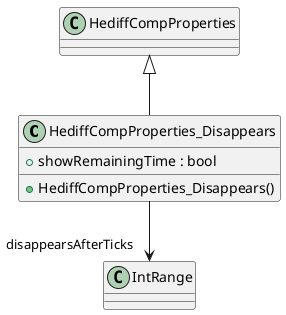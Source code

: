 @startuml
class HediffCompProperties_Disappears {
    + showRemainingTime : bool
    + HediffCompProperties_Disappears()
}
HediffCompProperties <|-- HediffCompProperties_Disappears
HediffCompProperties_Disappears --> "disappearsAfterTicks" IntRange
@enduml
